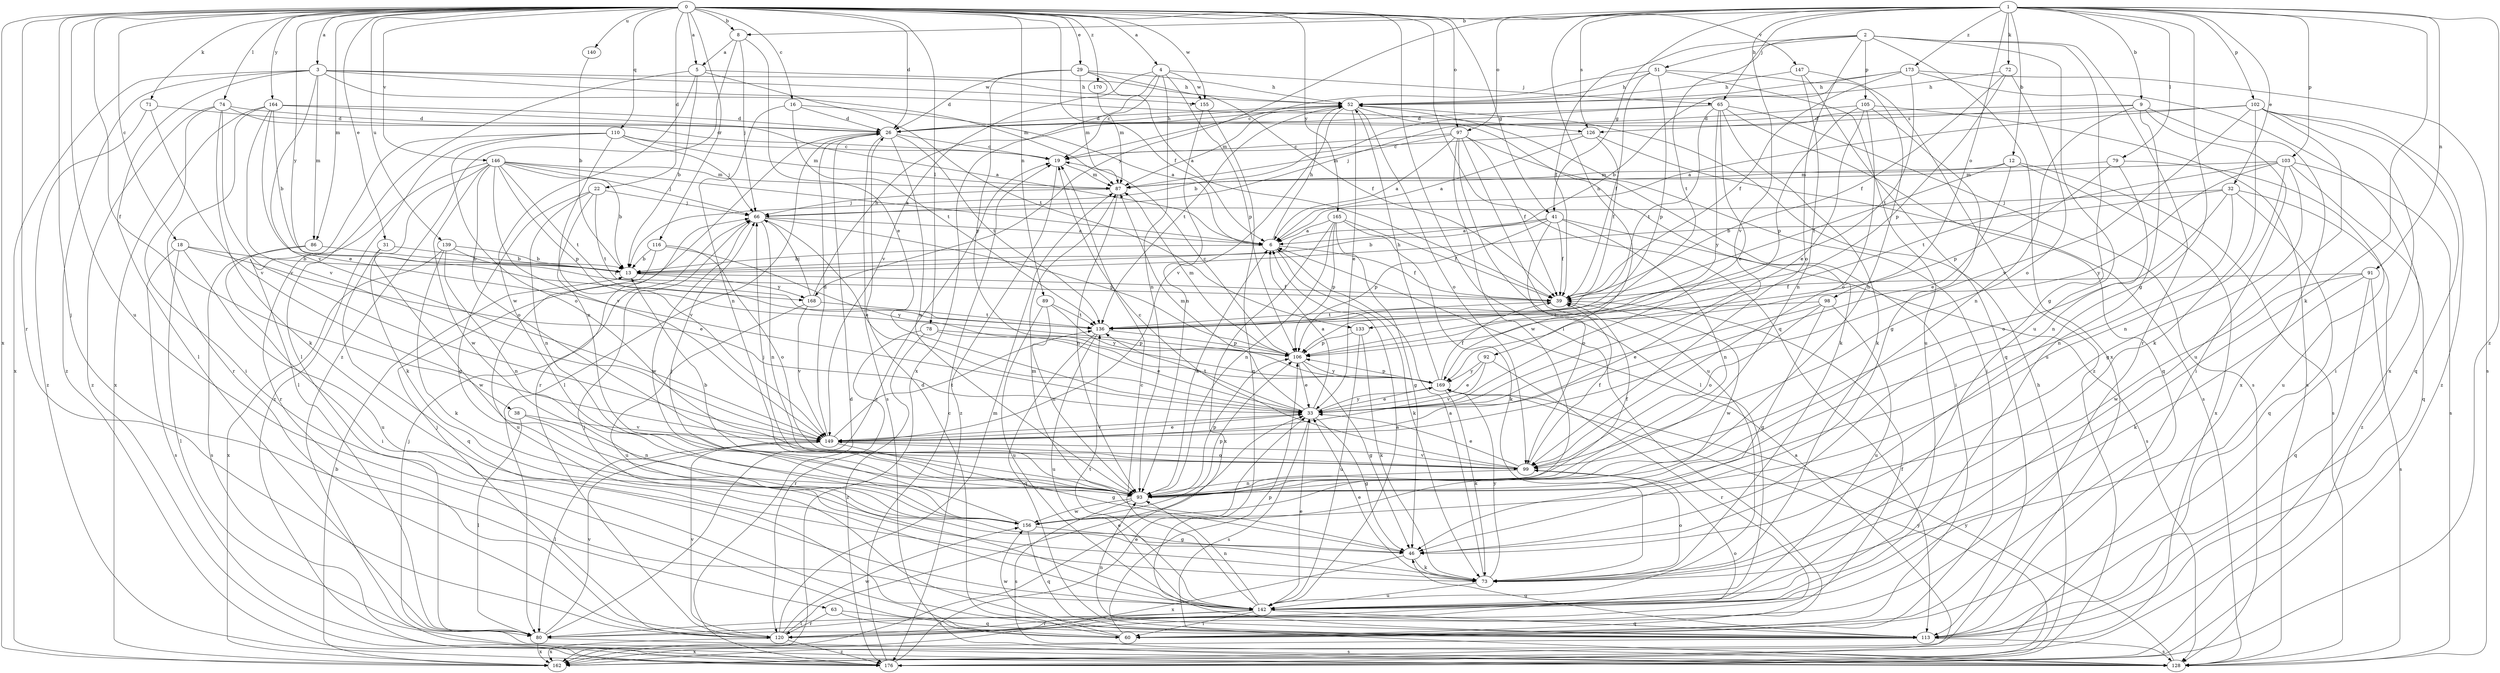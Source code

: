 strict digraph  {
0;
1;
2;
3;
4;
5;
6;
8;
9;
12;
13;
16;
18;
19;
22;
26;
29;
31;
32;
33;
38;
39;
41;
46;
51;
52;
60;
63;
65;
66;
71;
72;
73;
74;
78;
79;
80;
86;
87;
89;
91;
92;
93;
97;
98;
99;
102;
103;
105;
106;
110;
113;
116;
120;
126;
128;
133;
136;
139;
140;
142;
146;
147;
149;
155;
156;
162;
164;
165;
168;
169;
170;
173;
176;
0 -> 3  [label=a];
0 -> 4  [label=a];
0 -> 5  [label=a];
0 -> 8  [label=b];
0 -> 16  [label=c];
0 -> 18  [label=c];
0 -> 22  [label=d];
0 -> 26  [label=d];
0 -> 29  [label=e];
0 -> 31  [label=e];
0 -> 38  [label=f];
0 -> 39  [label=f];
0 -> 41  [label=g];
0 -> 60  [label=i];
0 -> 63  [label=j];
0 -> 71  [label=k];
0 -> 74  [label=l];
0 -> 78  [label=l];
0 -> 86  [label=m];
0 -> 89  [label=n];
0 -> 97  [label=o];
0 -> 110  [label=q];
0 -> 113  [label=q];
0 -> 116  [label=r];
0 -> 120  [label=r];
0 -> 139  [label=u];
0 -> 140  [label=u];
0 -> 142  [label=u];
0 -> 146  [label=v];
0 -> 147  [label=v];
0 -> 155  [label=w];
0 -> 162  [label=x];
0 -> 164  [label=y];
0 -> 165  [label=y];
0 -> 168  [label=y];
0 -> 170  [label=z];
1 -> 8  [label=b];
1 -> 9  [label=b];
1 -> 12  [label=b];
1 -> 32  [label=e];
1 -> 41  [label=g];
1 -> 46  [label=g];
1 -> 65  [label=j];
1 -> 72  [label=k];
1 -> 73  [label=k];
1 -> 79  [label=l];
1 -> 91  [label=n];
1 -> 92  [label=n];
1 -> 97  [label=o];
1 -> 98  [label=o];
1 -> 102  [label=p];
1 -> 103  [label=p];
1 -> 126  [label=s];
1 -> 149  [label=v];
1 -> 168  [label=y];
1 -> 173  [label=z];
1 -> 176  [label=z];
2 -> 39  [label=f];
2 -> 46  [label=g];
2 -> 51  [label=h];
2 -> 99  [label=o];
2 -> 105  [label=p];
2 -> 120  [label=r];
2 -> 133  [label=t];
2 -> 142  [label=u];
2 -> 162  [label=x];
3 -> 52  [label=h];
3 -> 80  [label=l];
3 -> 86  [label=m];
3 -> 87  [label=m];
3 -> 126  [label=s];
3 -> 149  [label=v];
3 -> 155  [label=w];
3 -> 162  [label=x];
3 -> 176  [label=z];
4 -> 19  [label=c];
4 -> 65  [label=j];
4 -> 93  [label=n];
4 -> 106  [label=p];
4 -> 149  [label=v];
4 -> 155  [label=w];
4 -> 162  [label=x];
5 -> 13  [label=b];
5 -> 52  [label=h];
5 -> 80  [label=l];
5 -> 133  [label=t];
5 -> 156  [label=w];
6 -> 13  [label=b];
6 -> 39  [label=f];
6 -> 52  [label=h];
6 -> 73  [label=k];
8 -> 5  [label=a];
8 -> 33  [label=e];
8 -> 66  [label=j];
8 -> 176  [label=z];
9 -> 60  [label=i];
9 -> 66  [label=j];
9 -> 93  [label=n];
9 -> 126  [label=s];
9 -> 142  [label=u];
9 -> 162  [label=x];
12 -> 33  [label=e];
12 -> 39  [label=f];
12 -> 87  [label=m];
12 -> 128  [label=s];
12 -> 162  [label=x];
13 -> 39  [label=f];
13 -> 168  [label=y];
16 -> 6  [label=a];
16 -> 26  [label=d];
16 -> 93  [label=n];
16 -> 136  [label=t];
18 -> 13  [label=b];
18 -> 33  [label=e];
18 -> 80  [label=l];
18 -> 128  [label=s];
18 -> 142  [label=u];
19 -> 87  [label=m];
19 -> 176  [label=z];
22 -> 46  [label=g];
22 -> 66  [label=j];
22 -> 93  [label=n];
22 -> 136  [label=t];
22 -> 149  [label=v];
26 -> 19  [label=c];
26 -> 52  [label=h];
26 -> 80  [label=l];
26 -> 93  [label=n];
26 -> 120  [label=r];
26 -> 128  [label=s];
26 -> 136  [label=t];
29 -> 6  [label=a];
29 -> 26  [label=d];
29 -> 39  [label=f];
29 -> 52  [label=h];
29 -> 87  [label=m];
29 -> 169  [label=y];
31 -> 13  [label=b];
31 -> 113  [label=q];
31 -> 156  [label=w];
32 -> 13  [label=b];
32 -> 66  [label=j];
32 -> 93  [label=n];
32 -> 99  [label=o];
32 -> 113  [label=q];
32 -> 176  [label=z];
33 -> 6  [label=a];
33 -> 46  [label=g];
33 -> 87  [label=m];
33 -> 128  [label=s];
33 -> 136  [label=t];
33 -> 149  [label=v];
33 -> 169  [label=y];
38 -> 80  [label=l];
38 -> 93  [label=n];
38 -> 149  [label=v];
39 -> 136  [label=t];
39 -> 156  [label=w];
41 -> 6  [label=a];
41 -> 13  [label=b];
41 -> 39  [label=f];
41 -> 93  [label=n];
41 -> 99  [label=o];
41 -> 106  [label=p];
41 -> 128  [label=s];
46 -> 73  [label=k];
46 -> 87  [label=m];
46 -> 162  [label=x];
51 -> 19  [label=c];
51 -> 39  [label=f];
51 -> 52  [label=h];
51 -> 93  [label=n];
51 -> 106  [label=p];
51 -> 142  [label=u];
52 -> 26  [label=d];
52 -> 33  [label=e];
52 -> 60  [label=i];
52 -> 73  [label=k];
52 -> 87  [label=m];
52 -> 99  [label=o];
52 -> 136  [label=t];
52 -> 149  [label=v];
60 -> 26  [label=d];
60 -> 106  [label=p];
60 -> 156  [label=w];
63 -> 60  [label=i];
63 -> 113  [label=q];
63 -> 120  [label=r];
65 -> 13  [label=b];
65 -> 26  [label=d];
65 -> 33  [label=e];
65 -> 73  [label=k];
65 -> 113  [label=q];
65 -> 128  [label=s];
65 -> 136  [label=t];
65 -> 169  [label=y];
66 -> 6  [label=a];
66 -> 33  [label=e];
66 -> 93  [label=n];
66 -> 106  [label=p];
66 -> 156  [label=w];
71 -> 26  [label=d];
71 -> 149  [label=v];
71 -> 176  [label=z];
72 -> 39  [label=f];
72 -> 52  [label=h];
72 -> 99  [label=o];
72 -> 106  [label=p];
73 -> 6  [label=a];
73 -> 33  [label=e];
73 -> 99  [label=o];
73 -> 142  [label=u];
73 -> 169  [label=y];
74 -> 19  [label=c];
74 -> 26  [label=d];
74 -> 60  [label=i];
74 -> 73  [label=k];
74 -> 149  [label=v];
74 -> 176  [label=z];
78 -> 33  [label=e];
78 -> 106  [label=p];
78 -> 120  [label=r];
78 -> 176  [label=z];
79 -> 87  [label=m];
79 -> 93  [label=n];
79 -> 106  [label=p];
79 -> 142  [label=u];
80 -> 19  [label=c];
80 -> 99  [label=o];
80 -> 128  [label=s];
80 -> 149  [label=v];
80 -> 162  [label=x];
86 -> 13  [label=b];
86 -> 60  [label=i];
86 -> 128  [label=s];
87 -> 66  [label=j];
87 -> 93  [label=n];
89 -> 93  [label=n];
89 -> 136  [label=t];
89 -> 142  [label=u];
89 -> 169  [label=y];
91 -> 39  [label=f];
91 -> 73  [label=k];
91 -> 113  [label=q];
91 -> 128  [label=s];
91 -> 156  [label=w];
92 -> 33  [label=e];
92 -> 120  [label=r];
92 -> 149  [label=v];
92 -> 169  [label=y];
93 -> 6  [label=a];
93 -> 13  [label=b];
93 -> 39  [label=f];
93 -> 66  [label=j];
93 -> 106  [label=p];
93 -> 128  [label=s];
93 -> 156  [label=w];
97 -> 6  [label=a];
97 -> 19  [label=c];
97 -> 39  [label=f];
97 -> 60  [label=i];
97 -> 80  [label=l];
97 -> 87  [label=m];
97 -> 142  [label=u];
97 -> 156  [label=w];
98 -> 33  [label=e];
98 -> 46  [label=g];
98 -> 99  [label=o];
98 -> 136  [label=t];
98 -> 142  [label=u];
99 -> 19  [label=c];
99 -> 33  [label=e];
99 -> 39  [label=f];
99 -> 93  [label=n];
99 -> 149  [label=v];
102 -> 6  [label=a];
102 -> 26  [label=d];
102 -> 60  [label=i];
102 -> 73  [label=k];
102 -> 113  [label=q];
102 -> 142  [label=u];
102 -> 149  [label=v];
102 -> 176  [label=z];
103 -> 46  [label=g];
103 -> 87  [label=m];
103 -> 93  [label=n];
103 -> 113  [label=q];
103 -> 128  [label=s];
103 -> 136  [label=t];
103 -> 169  [label=y];
105 -> 26  [label=d];
105 -> 33  [label=e];
105 -> 46  [label=g];
105 -> 99  [label=o];
105 -> 106  [label=p];
105 -> 128  [label=s];
106 -> 19  [label=c];
106 -> 33  [label=e];
106 -> 46  [label=g];
106 -> 87  [label=m];
106 -> 169  [label=y];
110 -> 19  [label=c];
110 -> 66  [label=j];
110 -> 80  [label=l];
110 -> 87  [label=m];
110 -> 93  [label=n];
110 -> 99  [label=o];
110 -> 176  [label=z];
113 -> 46  [label=g];
113 -> 66  [label=j];
113 -> 93  [label=n];
113 -> 128  [label=s];
113 -> 162  [label=x];
116 -> 13  [label=b];
116 -> 99  [label=o];
116 -> 142  [label=u];
116 -> 169  [label=y];
120 -> 33  [label=e];
120 -> 39  [label=f];
120 -> 66  [label=j];
120 -> 87  [label=m];
120 -> 149  [label=v];
120 -> 156  [label=w];
120 -> 162  [label=x];
120 -> 176  [label=z];
126 -> 6  [label=a];
126 -> 19  [label=c];
126 -> 39  [label=f];
126 -> 128  [label=s];
128 -> 66  [label=j];
128 -> 169  [label=y];
133 -> 73  [label=k];
133 -> 106  [label=p];
133 -> 142  [label=u];
136 -> 106  [label=p];
136 -> 113  [label=q];
136 -> 142  [label=u];
139 -> 13  [label=b];
139 -> 39  [label=f];
139 -> 73  [label=k];
139 -> 93  [label=n];
139 -> 162  [label=x];
140 -> 13  [label=b];
142 -> 6  [label=a];
142 -> 19  [label=c];
142 -> 33  [label=e];
142 -> 60  [label=i];
142 -> 80  [label=l];
142 -> 93  [label=n];
142 -> 113  [label=q];
142 -> 120  [label=r];
142 -> 136  [label=t];
146 -> 6  [label=a];
146 -> 13  [label=b];
146 -> 66  [label=j];
146 -> 73  [label=k];
146 -> 87  [label=m];
146 -> 99  [label=o];
146 -> 106  [label=p];
146 -> 120  [label=r];
146 -> 136  [label=t];
146 -> 149  [label=v];
146 -> 156  [label=w];
147 -> 52  [label=h];
147 -> 93  [label=n];
147 -> 113  [label=q];
147 -> 176  [label=z];
149 -> 26  [label=d];
149 -> 33  [label=e];
149 -> 46  [label=g];
149 -> 80  [label=l];
149 -> 99  [label=o];
149 -> 136  [label=t];
155 -> 93  [label=n];
155 -> 113  [label=q];
156 -> 46  [label=g];
156 -> 66  [label=j];
156 -> 106  [label=p];
156 -> 113  [label=q];
162 -> 13  [label=b];
164 -> 6  [label=a];
164 -> 13  [label=b];
164 -> 26  [label=d];
164 -> 33  [label=e];
164 -> 120  [label=r];
164 -> 149  [label=v];
164 -> 162  [label=x];
165 -> 6  [label=a];
165 -> 39  [label=f];
165 -> 46  [label=g];
165 -> 73  [label=k];
165 -> 93  [label=n];
165 -> 106  [label=p];
165 -> 162  [label=x];
168 -> 52  [label=h];
168 -> 66  [label=j];
168 -> 136  [label=t];
168 -> 142  [label=u];
168 -> 149  [label=v];
169 -> 33  [label=e];
169 -> 39  [label=f];
169 -> 52  [label=h];
169 -> 73  [label=k];
169 -> 106  [label=p];
170 -> 87  [label=m];
173 -> 13  [label=b];
173 -> 39  [label=f];
173 -> 52  [label=h];
173 -> 128  [label=s];
173 -> 136  [label=t];
173 -> 162  [label=x];
176 -> 6  [label=a];
176 -> 19  [label=c];
176 -> 26  [label=d];
176 -> 33  [label=e];
176 -> 52  [label=h];
176 -> 169  [label=y];
}
